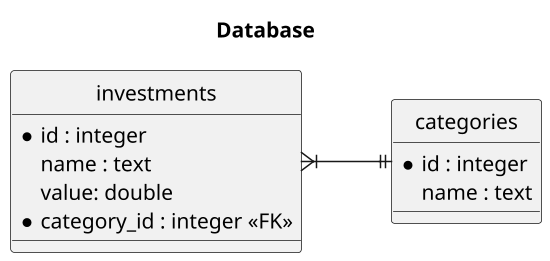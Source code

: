 @startuml
title Database
hide circle
scale 1.5
skinparam linetype ortho
skinparam monochrome true
left to right direction

entity "investments" as investment {
  *id : integer
  name : text
  value: double
  *category_id : integer <<FK>>
}

entity "categories" as category {
  *id : integer
  name : text
}

investment }|--|| category
@enduml
